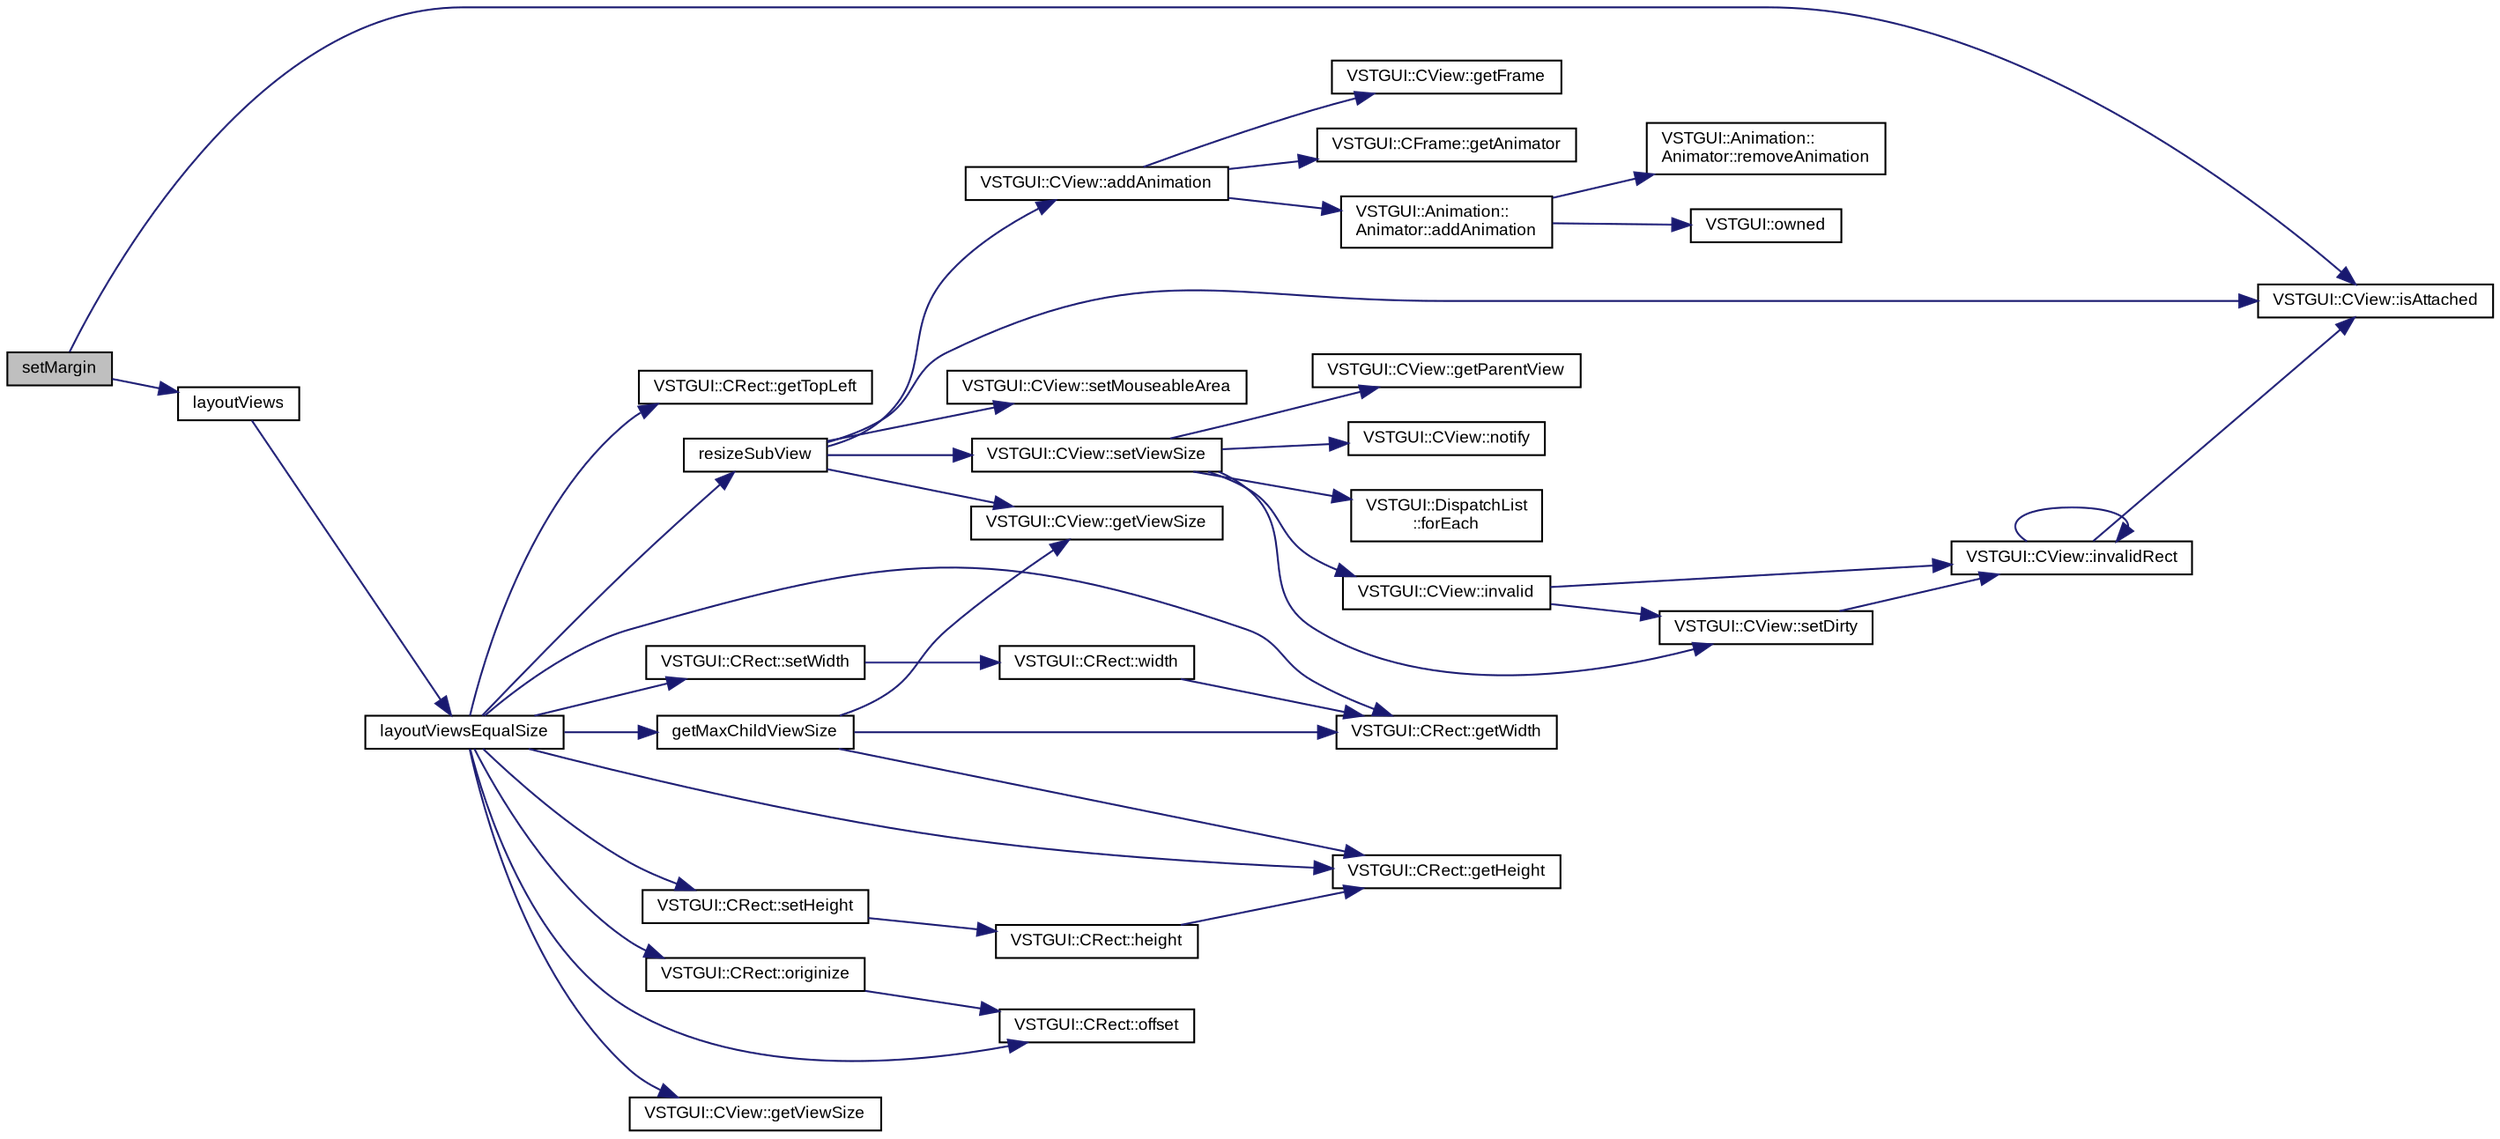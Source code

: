 digraph "setMargin"
{
  bgcolor="transparent";
  edge [fontname="Arial",fontsize="9",labelfontname="Arial",labelfontsize="9"];
  node [fontname="Arial",fontsize="9",shape=record];
  rankdir="LR";
  Node1 [label="setMargin",height=0.2,width=0.4,color="black", fillcolor="grey75", style="filled" fontcolor="black"];
  Node1 -> Node2 [color="midnightblue",fontsize="9",style="solid",fontname="Arial"];
  Node2 [label="VSTGUI::CView::isAttached",height=0.2,width=0.4,color="black",URL="$class_v_s_t_g_u_i_1_1_c_view.html#a1b7f04ee36bdaecd09a2625370dc90d8",tooltip="is view attached to a parentView "];
  Node1 -> Node3 [color="midnightblue",fontsize="9",style="solid",fontname="Arial"];
  Node3 [label="layoutViews",height=0.2,width=0.4,color="black",URL="$class_v_s_t_g_u_i_1_1_c_row_column_view.html#aee750e4cb39c719d39954430dd89ad5c"];
  Node3 -> Node4 [color="midnightblue",fontsize="9",style="solid",fontname="Arial"];
  Node4 [label="layoutViewsEqualSize",height=0.2,width=0.4,color="black",URL="$class_v_s_t_g_u_i_1_1_c_row_column_view.html#ae7c563dcda3ecdb30511be705b188314"];
  Node4 -> Node5 [color="midnightblue",fontsize="9",style="solid",fontname="Arial"];
  Node5 [label="getMaxChildViewSize",height=0.2,width=0.4,color="black",URL="$class_v_s_t_g_u_i_1_1_c_row_column_view.html#a82ab61c920653e54d5721c2915810353"];
  Node5 -> Node6 [color="midnightblue",fontsize="9",style="solid",fontname="Arial"];
  Node6 [label="VSTGUI::CView::getViewSize",height=0.2,width=0.4,color="black",URL="$class_v_s_t_g_u_i_1_1_c_view.html#a5ad6102316e6d16e4905a38ad3f16dcc",tooltip="returns the current view size "];
  Node5 -> Node7 [color="midnightblue",fontsize="9",style="solid",fontname="Arial"];
  Node7 [label="VSTGUI::CRect::getWidth",height=0.2,width=0.4,color="black",URL="$struct_v_s_t_g_u_i_1_1_c_rect.html#a8b4fe88292b8e95807a9b07a26cd1cb1"];
  Node5 -> Node8 [color="midnightblue",fontsize="9",style="solid",fontname="Arial"];
  Node8 [label="VSTGUI::CRect::getHeight",height=0.2,width=0.4,color="black",URL="$struct_v_s_t_g_u_i_1_1_c_rect.html#a1f4be3a475a8fb7d8defa4621c01558d"];
  Node4 -> Node9 [color="midnightblue",fontsize="9",style="solid",fontname="Arial"];
  Node9 [label="VSTGUI::CView::getViewSize",height=0.2,width=0.4,color="black",URL="$class_v_s_t_g_u_i_1_1_c_view.html#a7b14fb07c53ccfa07dc91900f4fe01f1",tooltip="read only access to view size "];
  Node4 -> Node7 [color="midnightblue",fontsize="9",style="solid",fontname="Arial"];
  Node4 -> Node8 [color="midnightblue",fontsize="9",style="solid",fontname="Arial"];
  Node4 -> Node10 [color="midnightblue",fontsize="9",style="solid",fontname="Arial"];
  Node10 [label="VSTGUI::CRect::getTopLeft",height=0.2,width=0.4,color="black",URL="$struct_v_s_t_g_u_i_1_1_c_rect.html#a8283a5bcb281e300d94ac274dd79c4bb"];
  Node4 -> Node11 [color="midnightblue",fontsize="9",style="solid",fontname="Arial"];
  Node11 [label="VSTGUI::CRect::originize",height=0.2,width=0.4,color="black",URL="$struct_v_s_t_g_u_i_1_1_c_rect.html#abc39ea75c12e9e3d19ff0d5a99bcc432"];
  Node11 -> Node12 [color="midnightblue",fontsize="9",style="solid",fontname="Arial"];
  Node12 [label="VSTGUI::CRect::offset",height=0.2,width=0.4,color="black",URL="$struct_v_s_t_g_u_i_1_1_c_rect.html#a3b15bdeea464922589dfe91b21d991ce"];
  Node4 -> Node12 [color="midnightblue",fontsize="9",style="solid",fontname="Arial"];
  Node4 -> Node13 [color="midnightblue",fontsize="9",style="solid",fontname="Arial"];
  Node13 [label="VSTGUI::CRect::setWidth",height=0.2,width=0.4,color="black",URL="$struct_v_s_t_g_u_i_1_1_c_rect.html#a7e69f8e49a406917215c3260790d4698"];
  Node13 -> Node14 [color="midnightblue",fontsize="9",style="solid",fontname="Arial"];
  Node14 [label="VSTGUI::CRect::width",height=0.2,width=0.4,color="black",URL="$struct_v_s_t_g_u_i_1_1_c_rect.html#aac17e64c594f7da1f088efeb1e53f114"];
  Node14 -> Node7 [color="midnightblue",fontsize="9",style="solid",fontname="Arial"];
  Node4 -> Node15 [color="midnightblue",fontsize="9",style="solid",fontname="Arial"];
  Node15 [label="VSTGUI::CRect::setHeight",height=0.2,width=0.4,color="black",URL="$struct_v_s_t_g_u_i_1_1_c_rect.html#a5067e7f1239cf80b5488792ecf3ac098"];
  Node15 -> Node16 [color="midnightblue",fontsize="9",style="solid",fontname="Arial"];
  Node16 [label="VSTGUI::CRect::height",height=0.2,width=0.4,color="black",URL="$struct_v_s_t_g_u_i_1_1_c_rect.html#a5ca7ffa8316b6835e331dfd01534ed32"];
  Node16 -> Node8 [color="midnightblue",fontsize="9",style="solid",fontname="Arial"];
  Node4 -> Node17 [color="midnightblue",fontsize="9",style="solid",fontname="Arial"];
  Node17 [label="resizeSubView",height=0.2,width=0.4,color="black",URL="$class_v_s_t_g_u_i_1_1_c_row_column_view.html#a0fefdf6fe81e54814252ae986cc66bd3"];
  Node17 -> Node6 [color="midnightblue",fontsize="9",style="solid",fontname="Arial"];
  Node17 -> Node2 [color="midnightblue",fontsize="9",style="solid",fontname="Arial"];
  Node17 -> Node18 [color="midnightblue",fontsize="9",style="solid",fontname="Arial"];
  Node18 [label="VSTGUI::CView::addAnimation",height=0.2,width=0.4,color="black",URL="$class_v_s_t_g_u_i_1_1_c_view.html#ad2a5962bd58b120ead1a75f7b4a7ca9a"];
  Node18 -> Node19 [color="midnightblue",fontsize="9",style="solid",fontname="Arial"];
  Node19 [label="VSTGUI::CView::getFrame",height=0.2,width=0.4,color="black",URL="$class_v_s_t_g_u_i_1_1_c_view.html#a2045d5fae6d0f8c615dc55113828359a",tooltip="get frame "];
  Node18 -> Node20 [color="midnightblue",fontsize="9",style="solid",fontname="Arial"];
  Node20 [label="VSTGUI::CFrame::getAnimator",height=0.2,width=0.4,color="black",URL="$class_v_s_t_g_u_i_1_1_c_frame.html#aa7609ca92096612f85c0fa58058bd2f8",tooltip="get animator for this frame "];
  Node18 -> Node21 [color="midnightblue",fontsize="9",style="solid",fontname="Arial"];
  Node21 [label="VSTGUI::Animation::\lAnimator::addAnimation",height=0.2,width=0.4,color="black",URL="$class_v_s_t_g_u_i_1_1_animation_1_1_animator.html#a42b159b8f4e793638508e7b38c88c514"];
  Node21 -> Node22 [color="midnightblue",fontsize="9",style="solid",fontname="Arial"];
  Node22 [label="VSTGUI::Animation::\lAnimator::removeAnimation",height=0.2,width=0.4,color="black",URL="$class_v_s_t_g_u_i_1_1_animation_1_1_animator.html#a2d1cd53cfc4276cd235f9ea6fa95026d"];
  Node21 -> Node23 [color="midnightblue",fontsize="9",style="solid",fontname="Arial"];
  Node23 [label="VSTGUI::owned",height=0.2,width=0.4,color="black",URL="$namespace_v_s_t_g_u_i.html#a8464605507078761fac5d681245eb20a"];
  Node17 -> Node24 [color="midnightblue",fontsize="9",style="solid",fontname="Arial"];
  Node24 [label="VSTGUI::CView::setMouseableArea",height=0.2,width=0.4,color="black",URL="$class_v_s_t_g_u_i_1_1_c_view.html#aaf7594f7b73a027e5895469cbce92103",tooltip="set the area in which the view reacts to the mouse "];
  Node17 -> Node25 [color="midnightblue",fontsize="9",style="solid",fontname="Arial"];
  Node25 [label="VSTGUI::CView::setViewSize",height=0.2,width=0.4,color="black",URL="$class_v_s_t_g_u_i_1_1_c_view.html#ada1ffb857aa147620f2d01522b37569d",tooltip="set views size "];
  Node25 -> Node26 [color="midnightblue",fontsize="9",style="solid",fontname="Arial"];
  Node26 [label="VSTGUI::CView::invalid",height=0.2,width=0.4,color="black",URL="$class_v_s_t_g_u_i_1_1_c_view.html#a51647a4891b4a9cbaf8595171c5ad3fc",tooltip="mark whole view as invalid "];
  Node26 -> Node27 [color="midnightblue",fontsize="9",style="solid",fontname="Arial"];
  Node27 [label="VSTGUI::CView::setDirty",height=0.2,width=0.4,color="black",URL="$class_v_s_t_g_u_i_1_1_c_view.html#a0f19a61606a7f547b62102310063ea76",tooltip="set the view to dirty so that it is redrawn in the next idle. Thread Safe ! "];
  Node27 -> Node28 [color="midnightblue",fontsize="9",style="solid",fontname="Arial"];
  Node28 [label="VSTGUI::CView::invalidRect",height=0.2,width=0.4,color="black",URL="$class_v_s_t_g_u_i_1_1_c_view.html#ad414ba3d5e64f9fdc11309e05266ffcf",tooltip="mark rect as invalid "];
  Node28 -> Node2 [color="midnightblue",fontsize="9",style="solid",fontname="Arial"];
  Node28 -> Node28 [color="midnightblue",fontsize="9",style="solid",fontname="Arial"];
  Node26 -> Node28 [color="midnightblue",fontsize="9",style="solid",fontname="Arial"];
  Node25 -> Node27 [color="midnightblue",fontsize="9",style="solid",fontname="Arial"];
  Node25 -> Node29 [color="midnightblue",fontsize="9",style="solid",fontname="Arial"];
  Node29 [label="VSTGUI::CView::getParentView",height=0.2,width=0.4,color="black",URL="$class_v_s_t_g_u_i_1_1_c_view.html#ac45407fc7304ee33c5729fa04edaea76",tooltip="get parent view "];
  Node25 -> Node30 [color="midnightblue",fontsize="9",style="solid",fontname="Arial"];
  Node30 [label="VSTGUI::CView::notify",height=0.2,width=0.4,color="black",URL="$class_v_s_t_g_u_i_1_1_c_view.html#a15414e56ad0060f4b50f81ff44ad2a3e",tooltip="translates a local coordinate to a global one using parent transforms "];
  Node25 -> Node31 [color="midnightblue",fontsize="9",style="solid",fontname="Arial"];
  Node31 [label="VSTGUI::DispatchList\l::forEach",height=0.2,width=0.4,color="black",URL="$class_v_s_t_g_u_i_1_1_dispatch_list.html#a09cd3391119d3266c5d62ec8525d503d"];
}

